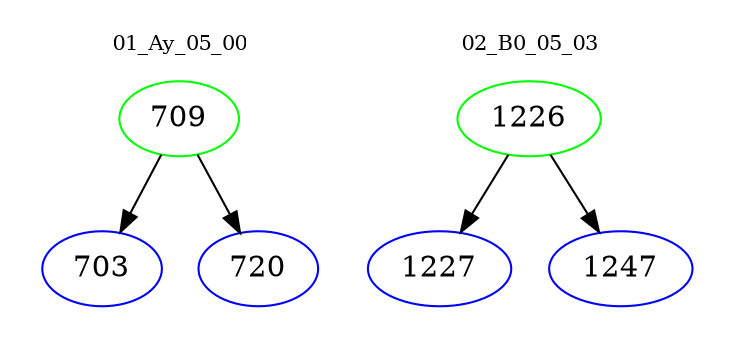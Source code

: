 digraph{
subgraph cluster_0 {
color = white
label = "01_Ay_05_00";
fontsize=10;
T0_709 [label="709", color="green"]
T0_709 -> T0_703 [color="black"]
T0_703 [label="703", color="blue"]
T0_709 -> T0_720 [color="black"]
T0_720 [label="720", color="blue"]
}
subgraph cluster_1 {
color = white
label = "02_B0_05_03";
fontsize=10;
T1_1226 [label="1226", color="green"]
T1_1226 -> T1_1227 [color="black"]
T1_1227 [label="1227", color="blue"]
T1_1226 -> T1_1247 [color="black"]
T1_1247 [label="1247", color="blue"]
}
}
